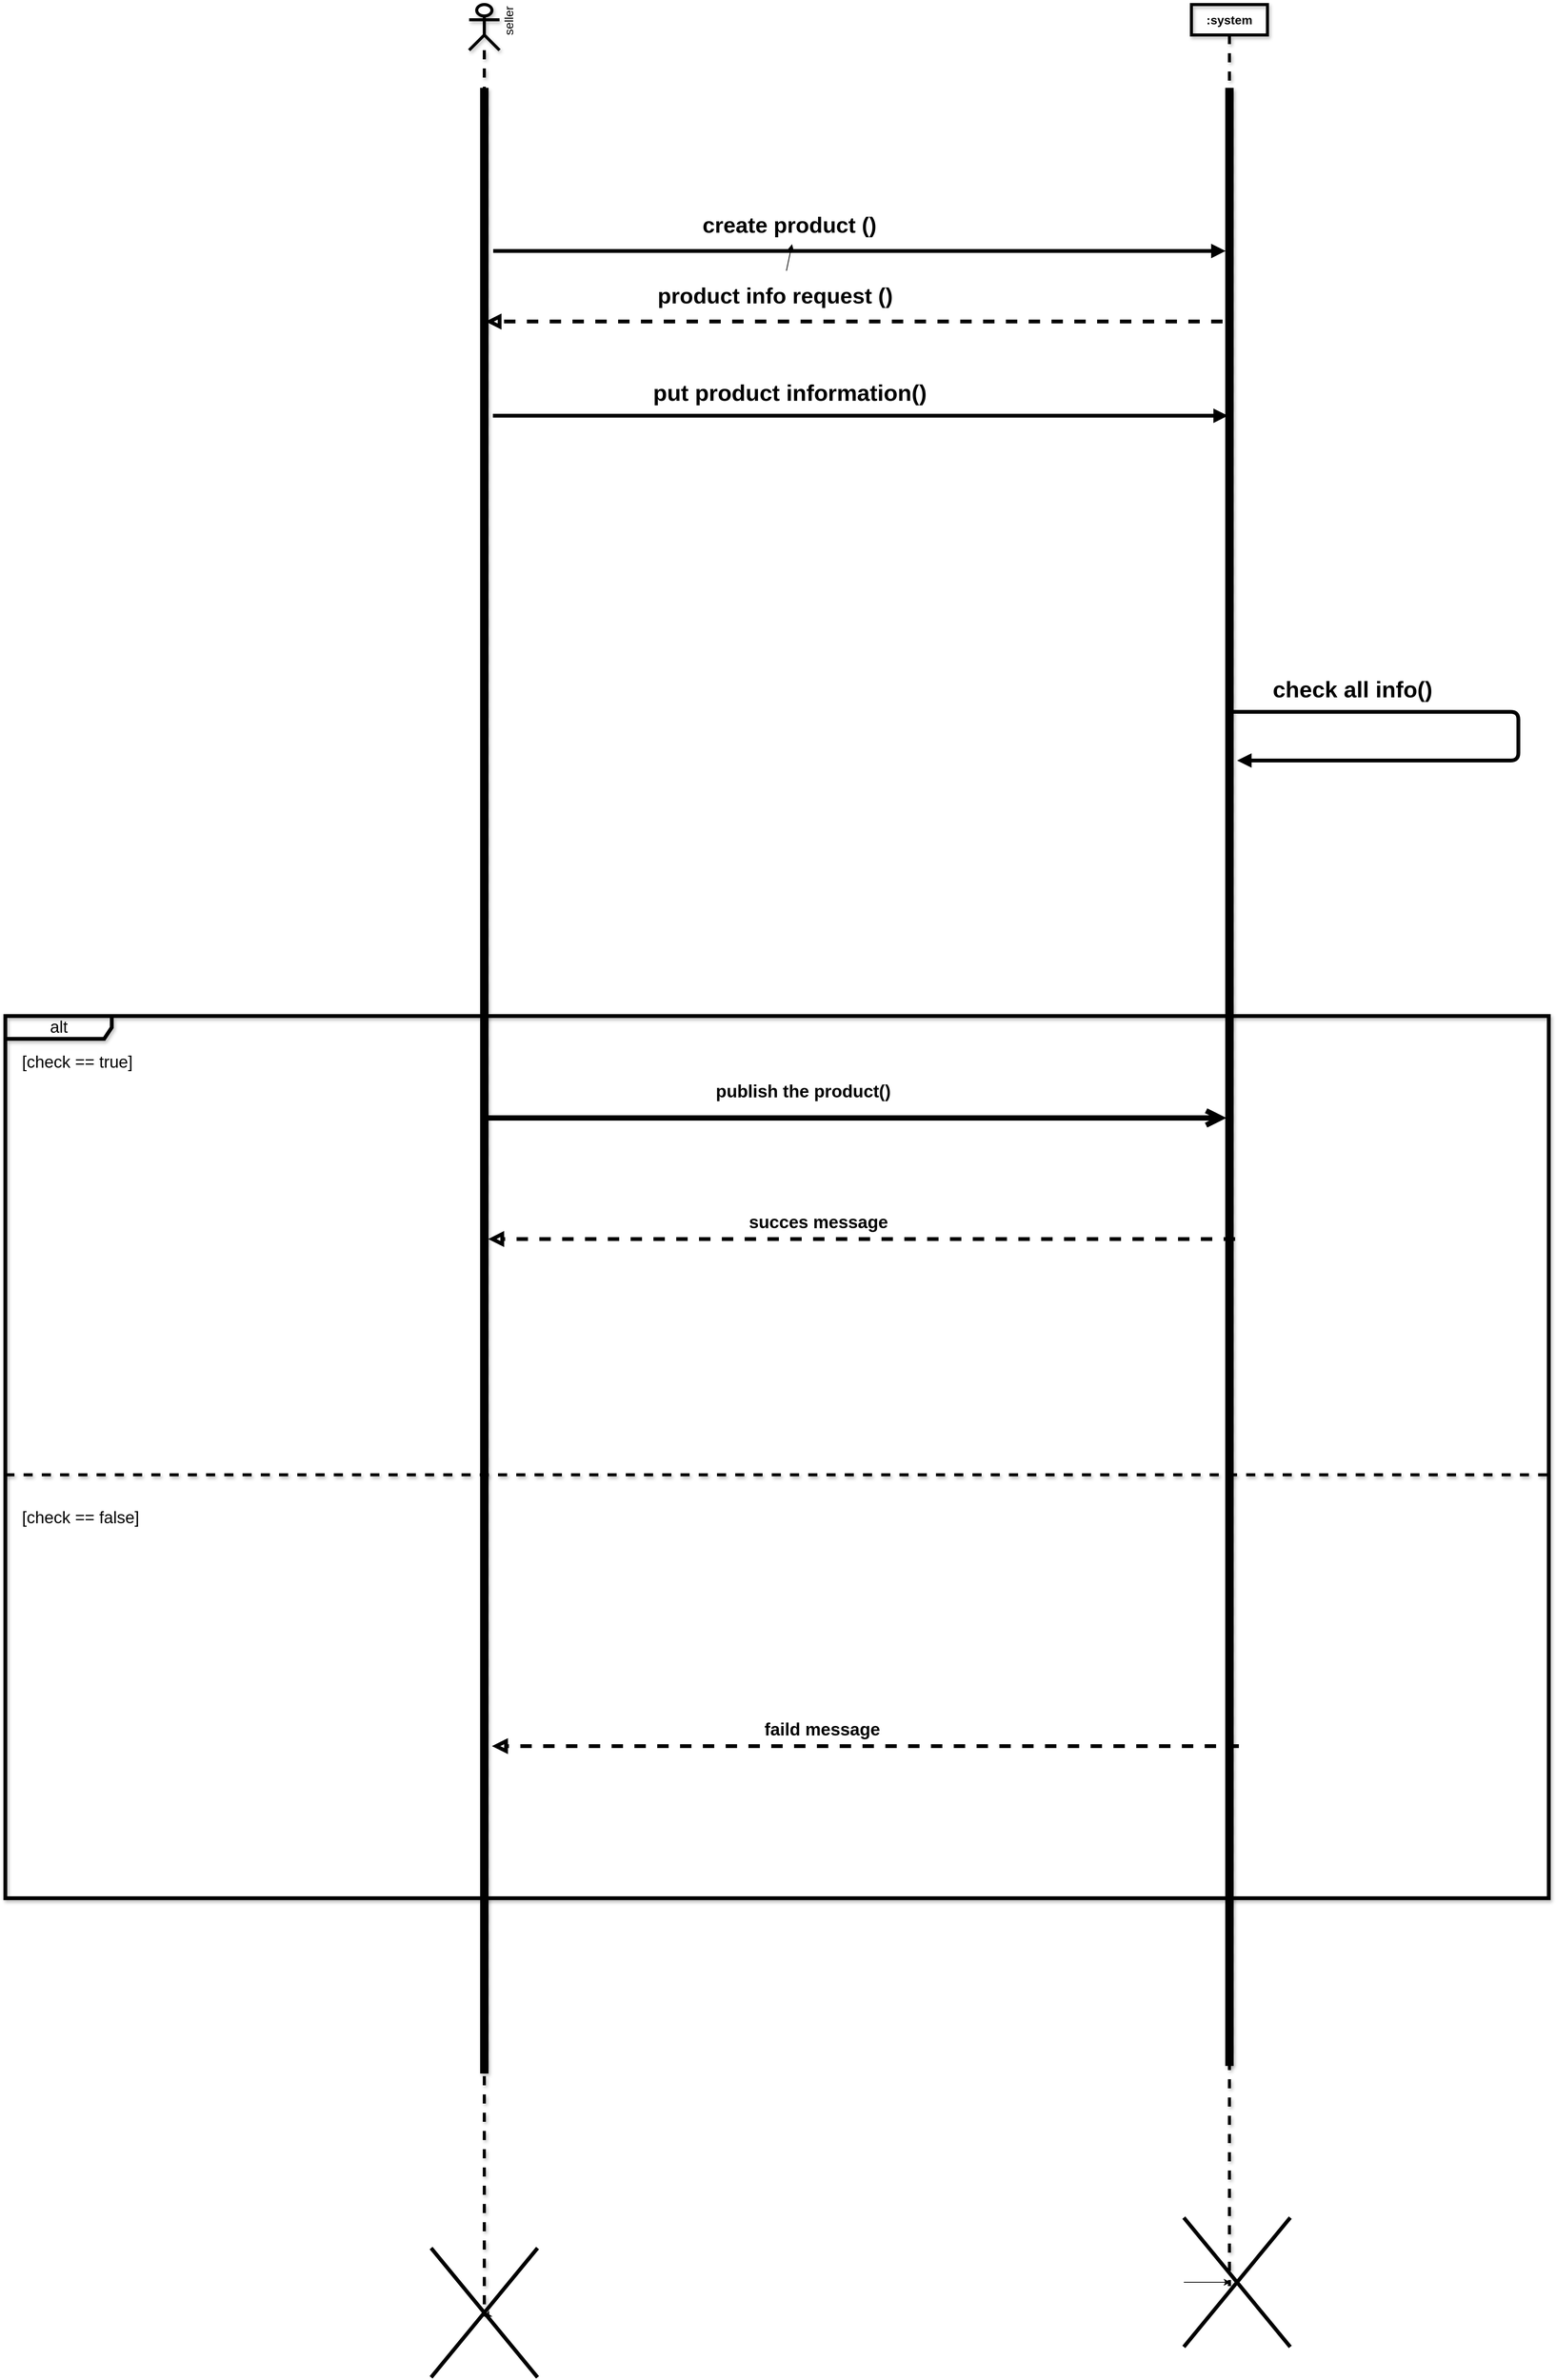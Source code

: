 <mxfile>
    <diagram id="7sC3TaXapmlUunKPtdkN" name="seller">
        <mxGraphModel dx="3580" dy="1740" grid="1" gridSize="10" guides="1" tooltips="1" connect="1" arrows="1" fold="1" page="1" pageScale="1" pageWidth="850" pageHeight="1100" background="#ffffff" math="0" shadow="0">
            <root>
                <mxCell id="0"/>
                <mxCell id="1" parent="0"/>
                <mxCell id="tsYRbzlNnHXmVLcpWTC3-1" value=":system" style="shape=umlLifeline;perimeter=lifelinePerimeter;whiteSpace=wrap;html=1;container=1;collapsible=0;recursiveResize=0;outlineConnect=0;shadow=1;strokeColor=#000000;fillColor=none;strokeWidth=4;fontSize=16;fontStyle=1;align=center;verticalAlign=middle;horizontal=1;fontColor=#000000;" parent="1" vertex="1">
                    <mxGeometry x="1000" y="80" width="100" height="3000" as="geometry"/>
                </mxCell>
                <mxCell id="tsYRbzlNnHXmVLcpWTC3-2" value="" style="html=1;points=[];perimeter=orthogonalPerimeter;shadow=1;strokeColor=#000000;fillColor=#000000;fontColor=#ffffff;" parent="tsYRbzlNnHXmVLcpWTC3-1" vertex="1">
                    <mxGeometry x="45" y="110" width="10" height="2600" as="geometry"/>
                </mxCell>
                <mxCell id="tsYRbzlNnHXmVLcpWTC3-36" value="" style="html=1;verticalAlign=bottom;labelBackgroundColor=none;endArrow=block;endFill=1;strokeWidth=5;fontSize=23;fontStyle=1;entryX=1.505;entryY=0.34;entryDx=0;entryDy=0;entryPerimeter=0;strokeColor=#000000;fontColor=#000000;" parent="tsYRbzlNnHXmVLcpWTC3-1" source="tsYRbzlNnHXmVLcpWTC3-1" target="tsYRbzlNnHXmVLcpWTC3-2" edge="1">
                    <mxGeometry x="-0.559" y="10" width="160" relative="1" as="geometry">
                        <mxPoint x="110.0" y="950" as="sourcePoint"/>
                        <mxPoint x="320" y="1000" as="targetPoint"/>
                        <mxPoint as="offset"/>
                        <Array as="points">
                            <mxPoint x="430" y="930"/>
                            <mxPoint x="430" y="994"/>
                        </Array>
                    </mxGeometry>
                </mxCell>
                <mxCell id="6" style="edgeStyle=none;html=1;entryX=0.503;entryY=0.533;entryDx=0;entryDy=0;entryPerimeter=0;" parent="1" source="tsYRbzlNnHXmVLcpWTC3-3" target="5" edge="1">
                    <mxGeometry relative="1" as="geometry"/>
                </mxCell>
                <mxCell id="tsYRbzlNnHXmVLcpWTC3-3" value="seller" style="shape=umlLifeline;participant=umlActor;perimeter=lifelinePerimeter;whiteSpace=wrap;html=1;container=1;collapsible=0;recursiveResize=0;verticalAlign=top;spacingTop=36;outlineConnect=0;shadow=1;strokeColor=#000000;strokeWidth=4;fontSize=16;fillColor=#FFFFFF;size=60;align=right;horizontal=0;fontStyle=0;fontColor=#000000;" parent="1" vertex="1">
                    <mxGeometry x="50" y="80" width="40" height="3040" as="geometry"/>
                </mxCell>
                <mxCell id="tsYRbzlNnHXmVLcpWTC3-4" value="" style="html=1;points=[];perimeter=orthogonalPerimeter;shadow=1;strokeColor=#000000;fillColor=#000000;fontColor=#ffffff;" parent="tsYRbzlNnHXmVLcpWTC3-3" vertex="1">
                    <mxGeometry x="15" y="110" width="10" height="2610" as="geometry"/>
                </mxCell>
                <mxCell id="tsYRbzlNnHXmVLcpWTC3-5" value="&amp;nbsp;" style="html=1;verticalAlign=bottom;labelBackgroundColor=none;endArrow=block;endFill=1;strokeWidth=5;fontSize=23;fontStyle=1;exitX=1.669;exitY=0.082;exitDx=0;exitDy=0;exitPerimeter=0;fontColor=#000000;strokeColor=#000000;" parent="1" source="tsYRbzlNnHXmVLcpWTC3-4" target="tsYRbzlNnHXmVLcpWTC3-2" edge="1">
                    <mxGeometry x="-0.192" y="14" width="160" relative="1" as="geometry">
                        <mxPoint x="80" y="205" as="sourcePoint"/>
                        <mxPoint x="240" y="450" as="targetPoint"/>
                        <mxPoint as="offset"/>
                    </mxGeometry>
                </mxCell>
                <mxCell id="tsYRbzlNnHXmVLcpWTC3-6" value="" style="endArrow=block;startArrow=none;endFill=0;startFill=0;endSize=8;html=1;verticalAlign=bottom;dashed=1;labelBackgroundColor=none;strokeWidth=5;fontSize=23;exitX=-0.404;exitY=0.118;exitDx=0;exitDy=0;exitPerimeter=0;strokeColor=#000000;" parent="1" source="tsYRbzlNnHXmVLcpWTC3-2" target="tsYRbzlNnHXmVLcpWTC3-3" edge="1">
                    <mxGeometry width="160" relative="1" as="geometry">
                        <mxPoint x="100" y="380" as="sourcePoint"/>
                        <mxPoint x="260" y="380" as="targetPoint"/>
                    </mxGeometry>
                </mxCell>
                <mxCell id="tsYRbzlNnHXmVLcpWTC3-8" value="" style="html=1;verticalAlign=bottom;labelBackgroundColor=none;endArrow=block;endFill=1;strokeWidth=5;fontSize=23;fontStyle=1;exitX=1.627;exitY=0.165;exitDx=0;exitDy=0;exitPerimeter=0;fontColor=#000000;strokeColor=#000000;" parent="1" source="tsYRbzlNnHXmVLcpWTC3-4" target="tsYRbzlNnHXmVLcpWTC3-1" edge="1">
                    <mxGeometry x="-0.196" y="11" width="160" relative="1" as="geometry">
                        <mxPoint x="90" y="410" as="sourcePoint"/>
                        <mxPoint x="615" y="410" as="targetPoint"/>
                        <mxPoint x="-1" as="offset"/>
                    </mxGeometry>
                </mxCell>
                <mxCell id="tsYRbzlNnHXmVLcpWTC3-30" value="" style="endArrow=block;startArrow=none;endFill=0;startFill=0;endSize=8;html=1;verticalAlign=bottom;dashed=1;labelBackgroundColor=none;strokeWidth=5;fontSize=23;fontStyle=0;exitX=1.24;exitY=0.582;exitDx=0;exitDy=0;exitPerimeter=0;strokeColor=#000000;" parent="1" source="tsYRbzlNnHXmVLcpWTC3-2" target="tsYRbzlNnHXmVLcpWTC3-4" edge="1">
                    <mxGeometry width="160" relative="1" as="geometry">
                        <mxPoint x="590" y="1790" as="sourcePoint"/>
                        <mxPoint x="150" y="1790" as="targetPoint"/>
                    </mxGeometry>
                </mxCell>
                <mxCell id="tsYRbzlNnHXmVLcpWTC3-31" value="succes message" style="edgeLabel;html=1;align=center;verticalAlign=middle;resizable=0;points=[];fontSize=23;fontStyle=1;labelBackgroundColor=none;fontColor=#000000;" parent="tsYRbzlNnHXmVLcpWTC3-30" vertex="1" connectable="0">
                    <mxGeometry x="0.249" y="-4" relative="1" as="geometry">
                        <mxPoint x="65" y="-18" as="offset"/>
                    </mxGeometry>
                </mxCell>
                <mxCell id="jBYLSRXgOzZKTjjg6GgQ-1" value="" style="endArrow=open;endFill=1;endSize=12;html=1;strokeWidth=7;fontSize=23;entryX=0.461;entryY=0.488;entryDx=0;entryDy=0;entryPerimeter=0;strokeColor=#000000;" parent="1" source="tsYRbzlNnHXmVLcpWTC3-3" target="tsYRbzlNnHXmVLcpWTC3-1" edge="1">
                    <mxGeometry width="160" relative="1" as="geometry">
                        <mxPoint x="1578" y="1645" as="sourcePoint"/>
                        <mxPoint x="460" y="1410" as="targetPoint"/>
                    </mxGeometry>
                </mxCell>
                <mxCell id="jBYLSRXgOzZKTjjg6GgQ-2" value="publish the product()" style="edgeLabel;html=1;align=center;verticalAlign=top;resizable=0;points=[];fontSize=23;fontStyle=1;labelBackgroundColor=none;fontColor=#000000;" parent="jBYLSRXgOzZKTjjg6GgQ-1" vertex="1" connectable="0">
                    <mxGeometry x="-0.125" y="7" relative="1" as="geometry">
                        <mxPoint x="-9" y="-48" as="offset"/>
                    </mxGeometry>
                </mxCell>
                <mxCell id="jBYLSRXgOzZKTjjg6GgQ-3" value="alt" style="shape=umlFrame;tabWidth=110;tabHeight=30;tabPosition=left;html=1;boundedLbl=1;labelInHeader=1;width=140;height=30;shadow=1;strokeColor=#000000;strokeWidth=5;fontSize=22;fillColor=none;verticalAlign=middle;fontColor=#000000;" parent="1" vertex="1">
                    <mxGeometry x="-560" y="1410" width="2030" height="1160" as="geometry"/>
                </mxCell>
                <mxCell id="jBYLSRXgOzZKTjjg6GgQ-4" value="[check == true]" style="text;shadow=1;strokeColor=#FFFFFF;strokeWidth=0;fontSize=22;fillColor=none;fontColor=#000000;" parent="jBYLSRXgOzZKTjjg6GgQ-3" vertex="1">
                    <mxGeometry width="100" height="20" relative="1" as="geometry">
                        <mxPoint x="20" y="40" as="offset"/>
                    </mxGeometry>
                </mxCell>
                <mxCell id="jBYLSRXgOzZKTjjg6GgQ-5" value="[check == false]" style="line;strokeWidth=4;dashed=1;labelPosition=center;verticalLabelPosition=bottom;align=left;verticalAlign=middle;spacingLeft=20;spacingTop=15;shadow=1;strokeColor=#000000;fontSize=22;fillColor=none;labelBackgroundColor=none;fontColor=#000000;" parent="jBYLSRXgOzZKTjjg6GgQ-3" vertex="1">
                    <mxGeometry y="580" width="2030.0" height="46.4" as="geometry"/>
                </mxCell>
                <mxCell id="5" value="" style="shape=umlDestroy;strokeWidth=5;strokeColor=#000000;" parent="1" vertex="1">
                    <mxGeometry y="3030" width="140" height="170" as="geometry"/>
                </mxCell>
                <mxCell id="8" style="edgeStyle=none;html=1;" parent="1" source="7" target="tsYRbzlNnHXmVLcpWTC3-1" edge="1">
                    <mxGeometry relative="1" as="geometry"/>
                </mxCell>
                <mxCell id="7" value="" style="shape=umlDestroy;strokeWidth=5;fontColor=#000000;strokeColor=#000000;" parent="1" vertex="1">
                    <mxGeometry x="990" y="2990" width="140" height="170" as="geometry"/>
                </mxCell>
                <mxCell id="5DXz8mj_7rxF5zsqq72b-13" value="&lt;span style=&quot;font-size: 29px;&quot;&gt;create product ()&lt;/span&gt;" style="text;html=1;align=left;verticalAlign=middle;resizable=0;points=[];autosize=1;strokeColor=none;fillColor=none;fontStyle=1;fontSize=29;" parent="1" vertex="1">
                    <mxGeometry x="355" y="345" width="250" height="50" as="geometry"/>
                </mxCell>
                <mxCell id="5DXz8mj_7rxF5zsqq72b-18" value="" style="edgeStyle=none;html=1;fontSize=30;" parent="1" source="5DXz8mj_7rxF5zsqq72b-15" target="5DXz8mj_7rxF5zsqq72b-13" edge="1">
                    <mxGeometry relative="1" as="geometry"/>
                </mxCell>
                <mxCell id="5DXz8mj_7rxF5zsqq72b-15" value="&lt;span style=&quot;font-size: 29px;&quot;&gt;product info request ()&lt;/span&gt;" style="text;html=1;align=left;verticalAlign=middle;resizable=0;points=[];autosize=1;strokeColor=none;fillColor=none;fontSize=35;fontStyle=1;strokeWidth=1;" parent="1" vertex="1">
                    <mxGeometry x="296" y="430" width="330" height="60" as="geometry"/>
                </mxCell>
                <mxCell id="5DXz8mj_7rxF5zsqq72b-16" value="&lt;span style=&quot;&quot;&gt;&lt;font style=&quot;font-size: 30px;&quot;&gt;put product information()&lt;/font&gt;&lt;/span&gt;" style="text;html=1;align=left;verticalAlign=middle;resizable=0;points=[];autosize=1;strokeColor=none;fillColor=none;fontStyle=1" parent="1" vertex="1">
                    <mxGeometry x="290" y="565" width="380" height="50" as="geometry"/>
                </mxCell>
                <mxCell id="5DXz8mj_7rxF5zsqq72b-17" value="&lt;span style=&quot;&quot;&gt;&lt;font style=&quot;font-size: 30px;&quot;&gt;check all info()&lt;/font&gt;&lt;/span&gt;" style="text;html=1;align=left;verticalAlign=middle;resizable=0;points=[];autosize=1;strokeColor=none;fillColor=none;fontStyle=1" parent="1" vertex="1">
                    <mxGeometry x="1105" y="955" width="230" height="50" as="geometry"/>
                </mxCell>
                <mxCell id="J6KDaLTuawAaVEyfqq8K-8" value="" style="endArrow=block;startArrow=none;endFill=0;startFill=0;endSize=8;html=1;verticalAlign=bottom;dashed=1;labelBackgroundColor=none;strokeWidth=5;fontSize=23;fontStyle=0;exitX=1.24;exitY=0.582;exitDx=0;exitDy=0;exitPerimeter=0;strokeColor=#000000;" edge="1" parent="1">
                    <mxGeometry width="160" relative="1" as="geometry">
                        <mxPoint x="1062.4" y="2370" as="sourcePoint"/>
                        <mxPoint x="80" y="2370" as="targetPoint"/>
                    </mxGeometry>
                </mxCell>
                <mxCell id="J6KDaLTuawAaVEyfqq8K-9" value="faild message" style="edgeLabel;html=1;align=center;verticalAlign=middle;resizable=0;points=[];fontSize=23;fontStyle=1;labelBackgroundColor=none;fontColor=#000000;" vertex="1" connectable="0" parent="J6KDaLTuawAaVEyfqq8K-8">
                    <mxGeometry x="0.249" y="-4" relative="1" as="geometry">
                        <mxPoint x="65" y="-18" as="offset"/>
                    </mxGeometry>
                </mxCell>
            </root>
        </mxGraphModel>
    </diagram>
    <diagram id="vK7dYKjKNnRYJeouubiI" name="client">
        <mxGraphModel dx="3034" dy="1392" grid="1" gridSize="10" guides="1" tooltips="1" connect="1" arrows="1" fold="1" page="1" pageScale="1" pageWidth="850" pageHeight="1100" background="#ffffff" math="0" shadow="0">
            <root>
                <mxCell id="0"/>
                <mxCell id="1" parent="0"/>
                <mxCell id="KZ0yqJGudfwBPYS5_S8r-1" value=":store" style="shape=umlLifeline;perimeter=lifelinePerimeter;whiteSpace=wrap;html=1;container=1;collapsible=0;recursiveResize=0;outlineConnect=0;shadow=1;strokeColor=#000000;fillColor=none;strokeWidth=3;fontSize=15;fontStyle=1;align=center;verticalAlign=middle;horizontal=1;fontColor=#000000;" parent="1" vertex="1">
                    <mxGeometry x="550" y="80" width="100" height="3060" as="geometry"/>
                </mxCell>
                <mxCell id="KZ0yqJGudfwBPYS5_S8r-2" value="" style="html=1;points=[];perimeter=orthogonalPerimeter;shadow=1;strokeColor=#000000;fillColor=#000000;fontColor=#000000;" parent="KZ0yqJGudfwBPYS5_S8r-1" vertex="1">
                    <mxGeometry x="45" y="110" width="10" height="1450" as="geometry"/>
                </mxCell>
                <mxCell id="KZ0yqJGudfwBPYS5_S8r-4" value="client" style="shape=umlLifeline;participant=umlActor;perimeter=lifelinePerimeter;whiteSpace=wrap;html=1;container=1;collapsible=0;recursiveResize=0;verticalAlign=top;spacingTop=36;outlineConnect=0;shadow=1;strokeColor=#000000;strokeWidth=3;fontSize=15;fillColor=#FFFFFF;size=60;align=right;horizontal=0;fontStyle=1;fontColor=#000000;" parent="1" vertex="1">
                    <mxGeometry x="50" y="80" width="40" height="3040" as="geometry"/>
                </mxCell>
                <mxCell id="KZ0yqJGudfwBPYS5_S8r-5" value="" style="html=1;points=[];perimeter=orthogonalPerimeter;shadow=1;strokeColor=#000000;fillColor=#000000;fontColor=#ffffff;" parent="KZ0yqJGudfwBPYS5_S8r-4" vertex="1">
                    <mxGeometry x="15" y="110" width="10" height="1460" as="geometry"/>
                </mxCell>
                <mxCell id="KZ0yqJGudfwBPYS5_S8r-10" value="enter into store" style="html=1;verticalAlign=bottom;labelBackgroundColor=none;endArrow=block;endFill=1;strokeWidth=3;fontSize=15;fontStyle=1;entryX=1.317;entryY=0.113;entryDx=0;entryDy=0;entryPerimeter=0;strokeColor=#000000;fontColor=#000000;" parent="1" source="KZ0yqJGudfwBPYS5_S8r-4" target="KZ0yqJGudfwBPYS5_S8r-2" edge="1">
                    <mxGeometry x="-0.001" y="1" width="160" relative="1" as="geometry">
                        <mxPoint x="90" y="410" as="sourcePoint"/>
                        <mxPoint x="615" y="410" as="targetPoint"/>
                        <mxPoint as="offset"/>
                    </mxGeometry>
                </mxCell>
                <mxCell id="KZ0yqJGudfwBPYS5_S8r-25" value=":product" style="shape=umlLifeline;perimeter=lifelinePerimeter;whiteSpace=wrap;html=1;container=1;collapsible=0;recursiveResize=0;outlineConnect=0;shadow=1;strokeColor=#000000;fillColor=none;strokeWidth=3;fontSize=15;fontStyle=1;align=center;verticalAlign=middle;horizontal=1;fontColor=#000000;" parent="1" vertex="1">
                    <mxGeometry x="1060" y="80" width="100" height="3060" as="geometry"/>
                </mxCell>
                <mxCell id="KZ0yqJGudfwBPYS5_S8r-26" value="" style="html=1;points=[];perimeter=orthogonalPerimeter;shadow=1;strokeColor=#000000;fillColor=#000000;fontColor=#ffffff;" parent="KZ0yqJGudfwBPYS5_S8r-25" vertex="1">
                    <mxGeometry x="45" y="110" width="10" height="820" as="geometry"/>
                </mxCell>
                <mxCell id="KZ0yqJGudfwBPYS5_S8r-3" value="get all products()" style="html=1;verticalAlign=bottom;labelBackgroundColor=none;endArrow=block;endFill=1;strokeWidth=3;fontSize=15;fontStyle=1;strokeColor=#000000;fontColor=#000000;exitX=0.968;exitY=0.144;exitDx=0;exitDy=0;exitPerimeter=0;" parent="1" source="KZ0yqJGudfwBPYS5_S8r-2" target="KZ0yqJGudfwBPYS5_S8r-25" edge="1">
                    <mxGeometry x="-0.017" y="9" width="160" relative="1" as="geometry">
                        <mxPoint x="660.0" y="1030" as="sourcePoint"/>
                        <mxPoint x="870" y="1080" as="targetPoint"/>
                        <mxPoint as="offset"/>
                        <Array as="points">
                            <mxPoint x="960" y="399"/>
                        </Array>
                    </mxGeometry>
                </mxCell>
                <mxCell id="KZ0yqJGudfwBPYS5_S8r-28" value="send product details()" style="html=1;verticalAlign=bottom;labelBackgroundColor=none;endArrow=block;endFill=1;strokeWidth=3;fontSize=15;fontStyle=1;strokeColor=#000000;fontColor=#000000;entryX=1.164;entryY=0.193;entryDx=0;entryDy=0;entryPerimeter=0;" parent="1" source="KZ0yqJGudfwBPYS5_S8r-25" target="KZ0yqJGudfwBPYS5_S8r-2" edge="1">
                    <mxGeometry x="-0.023" width="160" relative="1" as="geometry">
                        <mxPoint x="690.0" y="660.0" as="sourcePoint"/>
                        <mxPoint x="600" y="430" as="targetPoint"/>
                        <mxPoint as="offset"/>
                        <Array as="points"/>
                    </mxGeometry>
                </mxCell>
                <mxCell id="KZ0yqJGudfwBPYS5_S8r-33" value="slect size and color()" style="html=1;verticalAlign=bottom;labelBackgroundColor=none;endArrow=block;endFill=1;strokeWidth=3;fontSize=15;fontStyle=1;exitX=0.002;exitY=0.416;exitDx=0;exitDy=0;exitPerimeter=0;strokeColor=#000000;fontColor=#000000;" parent="1" source="KZ0yqJGudfwBPYS5_S8r-5" target="KZ0yqJGudfwBPYS5_S8r-25" edge="1">
                    <mxGeometry x="0.255" y="27" width="160" relative="1" as="geometry">
                        <mxPoint x="75" y="644" as="sourcePoint"/>
                        <mxPoint x="600" y="1000" as="targetPoint"/>
                        <mxPoint x="1" as="offset"/>
                    </mxGeometry>
                </mxCell>
                <mxCell id="KZ0yqJGudfwBPYS5_S8r-34" value="select quantity()" style="html=1;verticalAlign=bottom;labelBackgroundColor=none;endArrow=block;endFill=1;strokeWidth=3;fontSize=15;fontStyle=1;exitX=1.53;exitY=0.526;exitDx=0;exitDy=0;exitPerimeter=0;strokeColor=#000000;fontColor=#000000;" parent="1" source="KZ0yqJGudfwBPYS5_S8r-5" target="KZ0yqJGudfwBPYS5_S8r-25" edge="1">
                    <mxGeometry x="0.225" y="28" width="160" relative="1" as="geometry">
                        <mxPoint x="125.34" y="1071.71" as="sourcePoint"/>
                        <mxPoint x="600" y="1070" as="targetPoint"/>
                        <mxPoint as="offset"/>
                    </mxGeometry>
                </mxCell>
                <mxCell id="KZ0yqJGudfwBPYS5_S8r-35" value="ref&amp;nbsp;" style="shape=umlFrame;whiteSpace=wrap;html=1;width=120;height=30;boundedLbl=1;verticalAlign=middle;align=center;spacingLeft=5;shadow=1;strokeColor=#000000;strokeWidth=3;fontSize=15;fillColor=none;fontColor=#000000;fontStyle=1" parent="1" vertex="1">
                    <mxGeometry x="-130" y="1660" width="890" height="210" as="geometry"/>
                </mxCell>
                <mxCell id="KZ0yqJGudfwBPYS5_S8r-38" value="&lt;b&gt;&lt;i&gt;&lt;font color=&quot;#ffffff&quot;&gt;PAYMENT&lt;/font&gt;&lt;/i&gt;&lt;/b&gt;" style="text;html=1;align=center;verticalAlign=middle;resizable=0;points=[];autosize=1;strokeColor=#2D7600;fillColor=#60a917;fontSize=22;shadow=1;strokeWidth=7;fontColor=#ffffff;" parent="1" vertex="1">
                    <mxGeometry x="300" y="1730" width="130" height="40" as="geometry"/>
                </mxCell>
                <mxCell id="1vGM67PVZ_COMCznue2t-1" value="display product details()" style="html=1;verticalAlign=bottom;labelBackgroundColor=none;endArrow=block;endFill=1;strokeWidth=3;fontSize=15;fontStyle=1;strokeColor=#000000;fontColor=#000000;entryX=0.609;entryY=0.197;entryDx=0;entryDy=0;entryPerimeter=0;" parent="1" source="KZ0yqJGudfwBPYS5_S8r-1" target="KZ0yqJGudfwBPYS5_S8r-4" edge="1">
                    <mxGeometry x="0.0" y="-13" width="160" relative="1" as="geometry">
                        <mxPoint x="583.44" y="600.0" as="sourcePoint"/>
                        <mxPoint x="70" y="600" as="targetPoint"/>
                        <mxPoint x="1" as="offset"/>
                        <Array as="points"/>
                    </mxGeometry>
                </mxCell>
                <mxCell id="1vGM67PVZ_COMCznue2t-2" value="select product()" style="html=1;verticalAlign=bottom;labelBackgroundColor=none;endArrow=block;endFill=1;strokeWidth=3;fontSize=15;fontStyle=1;strokeColor=#000000;fontColor=#000000;exitX=1.32;exitY=0.272;exitDx=0;exitDy=0;exitPerimeter=0;" parent="1" source="KZ0yqJGudfwBPYS5_S8r-5" target="KZ0yqJGudfwBPYS5_S8r-1" edge="1">
                    <mxGeometry x="-0.018" y="9" width="160" relative="1" as="geometry">
                        <mxPoint x="134.49" y="450.2" as="sourcePoint"/>
                        <mxPoint x="590" y="510" as="targetPoint"/>
                        <mxPoint as="offset"/>
                        <Array as="points">
                            <mxPoint x="360" y="587"/>
                            <mxPoint x="470" y="587"/>
                            <mxPoint x="520" y="587"/>
                        </Array>
                    </mxGeometry>
                </mxCell>
                <mxCell id="1vGM67PVZ_COMCznue2t-5" value=":cart" style="shape=umlLifeline;perimeter=lifelinePerimeter;whiteSpace=wrap;html=1;container=1;collapsible=0;recursiveResize=0;outlineConnect=0;shadow=1;strokeColor=#000000;fillColor=none;strokeWidth=3;fontSize=15;fontStyle=1;align=center;verticalAlign=middle;horizontal=1;fontColor=#000000;" parent="1" vertex="1">
                    <mxGeometry x="1460" y="1260" width="100" height="3060" as="geometry"/>
                </mxCell>
                <mxCell id="1vGM67PVZ_COMCznue2t-7" value="" style="endArrow=open;endFill=1;endSize=12;html=1;strokeWidth=3;fontSize=15;entryX=0.386;entryY=0.011;entryDx=0;entryDy=0;entryPerimeter=0;strokeColor=#000000;fontColor=default;fontStyle=1;labelBackgroundColor=none;exitX=0.5;exitY=0.753;exitDx=0;exitDy=0;exitPerimeter=0;" parent="1" source="KZ0yqJGudfwBPYS5_S8r-5" target="1vGM67PVZ_COMCznue2t-5" edge="1">
                    <mxGeometry width="160" relative="1" as="geometry">
                        <mxPoint x="760.0" y="1250" as="sourcePoint"/>
                        <mxPoint x="1294.15" y="1250" as="targetPoint"/>
                        <Array as="points">
                            <mxPoint x="810" y="1290"/>
                        </Array>
                    </mxGeometry>
                </mxCell>
                <mxCell id="1vGM67PVZ_COMCznue2t-8" value="add_to_cart()" style="edgeLabel;html=1;align=center;verticalAlign=top;resizable=0;points=[];fontSize=23;fontStyle=1;labelBackgroundColor=none;fontColor=#000000;" parent="1vGM67PVZ_COMCznue2t-7" vertex="1" connectable="0">
                    <mxGeometry x="-0.125" y="7" relative="1" as="geometry">
                        <mxPoint x="-9" y="-48" as="offset"/>
                    </mxGeometry>
                </mxCell>
                <mxCell id="KEG5MlROYQnBB6G4tB2X-3" style="edgeStyle=none;html=1;" parent="1" source="KEG5MlROYQnBB6G4tB2X-2" target="KZ0yqJGudfwBPYS5_S8r-4" edge="1">
                    <mxGeometry relative="1" as="geometry"/>
                </mxCell>
                <mxCell id="KEG5MlROYQnBB6G4tB2X-2" value="" style="shape=umlDestroy;labelBackgroundColor=none;strokeWidth=5;strokeColor=#000000;" parent="1" vertex="1">
                    <mxGeometry x="19.5" y="3070" width="101" height="110" as="geometry"/>
                </mxCell>
                <mxCell id="KEG5MlROYQnBB6G4tB2X-5" style="edgeStyle=none;html=1;" parent="1" source="KEG5MlROYQnBB6G4tB2X-4" target="KZ0yqJGudfwBPYS5_S8r-1" edge="1">
                    <mxGeometry relative="1" as="geometry"/>
                </mxCell>
                <mxCell id="KEG5MlROYQnBB6G4tB2X-4" value="" style="shape=umlDestroy;labelBackgroundColor=none;strokeWidth=5;strokeColor=#000000;" parent="1" vertex="1">
                    <mxGeometry x="550" y="3080" width="101" height="110" as="geometry"/>
                </mxCell>
                <mxCell id="KEG5MlROYQnBB6G4tB2X-7" style="edgeStyle=none;html=1;" parent="1" source="KEG5MlROYQnBB6G4tB2X-6" target="KZ0yqJGudfwBPYS5_S8r-25" edge="1">
                    <mxGeometry relative="1" as="geometry"/>
                </mxCell>
                <mxCell id="KEG5MlROYQnBB6G4tB2X-6" value="" style="shape=umlDestroy;labelBackgroundColor=none;strokeWidth=5;strokeColor=#000000;" parent="1" vertex="1">
                    <mxGeometry x="1059" y="3090" width="101" height="110" as="geometry"/>
                </mxCell>
                <mxCell id="SkqKDXIxQev4R_yAEOWj-2" value="display products()" style="html=1;verticalAlign=bottom;labelBackgroundColor=none;endArrow=block;endFill=1;strokeWidth=3;fontSize=15;fontStyle=1;strokeColor=#000000;fontColor=#000000;" parent="1" target="KZ0yqJGudfwBPYS5_S8r-5" edge="1">
                    <mxGeometry x="-0.023" width="160" relative="1" as="geometry">
                        <mxPoint x="590" y="510" as="sourcePoint"/>
                        <mxPoint x="140.0" y="500" as="targetPoint"/>
                        <mxPoint as="offset"/>
                        <Array as="points"/>
                    </mxGeometry>
                </mxCell>
                <mxCell id="QLRLyBiZxDbNAmYWSd45-1" value="opt" style="shape=umlFrame;whiteSpace=wrap;html=1;width=120;height=30;boundedLbl=1;verticalAlign=middle;align=center;spacingLeft=5;shadow=1;strokeColor=#000000;strokeWidth=3;fontSize=15;fillColor=none;fontColor=#000000;fontStyle=1" vertex="1" parent="1">
                    <mxGeometry x="-130" y="1390" width="890" height="210" as="geometry"/>
                </mxCell>
                <mxCell id="QLRLyBiZxDbNAmYWSd45-2" value="&lt;font color=&quot;#ffffff&quot;&gt;&lt;b&gt;&lt;i&gt;cancel&lt;/i&gt;&lt;/b&gt;&lt;/font&gt;" style="text;html=1;align=center;verticalAlign=middle;resizable=0;points=[];autosize=1;strokeColor=#FF0000;fillColor=#FF0000;fontSize=22;shadow=1;strokeWidth=7;" vertex="1" parent="1">
                    <mxGeometry x="300" y="1490" width="90" height="40" as="geometry"/>
                </mxCell>
            </root>
        </mxGraphModel>
    </diagram>
    <diagram id="mtMGCImK41w4a9d2hvkT" name="admin">
        <mxGraphModel dx="3580" dy="1740" grid="1" gridSize="10" guides="1" tooltips="1" connect="1" arrows="1" fold="1" page="1" pageScale="1" pageWidth="850" pageHeight="1100" background="#ffffff" math="0" shadow="0">
            <root>
                <mxCell id="0"/>
                <mxCell id="1" parent="0"/>
                <mxCell id="99Mg99ErRQamuTcjc8dZ-1" value=":system" style="shape=umlLifeline;perimeter=lifelinePerimeter;whiteSpace=wrap;html=1;container=1;collapsible=0;recursiveResize=0;outlineConnect=0;shadow=1;strokeColor=#000000;fillColor=none;strokeWidth=4;fontSize=16;fontStyle=1;align=center;verticalAlign=middle;horizontal=1;fontColor=#000000;" parent="1" vertex="1">
                    <mxGeometry x="800" y="80" width="100" height="3060" as="geometry"/>
                </mxCell>
                <mxCell id="99Mg99ErRQamuTcjc8dZ-2" value="" style="html=1;points=[];perimeter=orthogonalPerimeter;shadow=1;strokeColor=#000000;fillColor=#000000;fontColor=#ffffff;" parent="99Mg99ErRQamuTcjc8dZ-1" vertex="1">
                    <mxGeometry x="45" y="110" width="10" height="2600" as="geometry"/>
                </mxCell>
                <mxCell id="99Mg99ErRQamuTcjc8dZ-10" value="seller" style="shape=umlLifeline;participant=umlActor;perimeter=lifelinePerimeter;whiteSpace=wrap;html=1;container=1;collapsible=0;recursiveResize=0;verticalAlign=top;spacingTop=36;outlineConnect=0;shadow=1;strokeColor=#000000;strokeWidth=4;fontSize=16;fillColor=#FFFFFF;size=60;align=right;horizontal=0;fontStyle=0;fontColor=#000000;" parent="1" vertex="1">
                    <mxGeometry x="60" y="80" width="40" height="3040" as="geometry"/>
                </mxCell>
                <mxCell id="99Mg99ErRQamuTcjc8dZ-11" value="" style="html=1;points=[];perimeter=orthogonalPerimeter;shadow=1;strokeColor=#000000;fillColor=#000000;fontColor=#000000;" parent="99Mg99ErRQamuTcjc8dZ-10" vertex="1">
                    <mxGeometry x="15" y="110" width="10" height="2610" as="geometry"/>
                </mxCell>
                <mxCell id="99Mg99ErRQamuTcjc8dZ-12" value="create account ()" style="html=1;verticalAlign=bottom;labelBackgroundColor=none;endArrow=block;endFill=1;strokeWidth=5;fontSize=23;fontStyle=1;strokeColor=#000000;fontColor=#000000;" parent="1" target="99Mg99ErRQamuTcjc8dZ-2" edge="1">
                    <mxGeometry width="160" relative="1" as="geometry">
                        <mxPoint x="80" y="205" as="sourcePoint"/>
                        <mxPoint x="240" y="450" as="targetPoint"/>
                    </mxGeometry>
                </mxCell>
                <mxCell id="99Mg99ErRQamuTcjc8dZ-13" value="" style="endArrow=block;startArrow=none;endFill=0;startFill=0;endSize=8;html=1;verticalAlign=bottom;dashed=1;labelBackgroundColor=none;strokeWidth=5;fontSize=23;exitX=-0.404;exitY=0.118;exitDx=0;exitDy=0;exitPerimeter=0;strokeColor=#000000;" parent="1" source="99Mg99ErRQamuTcjc8dZ-2" target="99Mg99ErRQamuTcjc8dZ-10" edge="1">
                    <mxGeometry width="160" relative="1" as="geometry">
                        <mxPoint x="100" y="380" as="sourcePoint"/>
                        <mxPoint x="260" y="380" as="targetPoint"/>
                    </mxGeometry>
                </mxCell>
                <mxCell id="99Mg99ErRQamuTcjc8dZ-14" value="informations&amp;nbsp;request" style="edgeLabel;html=1;align=center;verticalAlign=middle;resizable=0;points=[];fontSize=23;fontStyle=1;labelBackgroundColor=none;fontColor=#000000;" parent="99Mg99ErRQamuTcjc8dZ-13" vertex="1" connectable="0">
                    <mxGeometry x="0.249" y="-4" relative="1" as="geometry">
                        <mxPoint x="54" y="-33" as="offset"/>
                    </mxGeometry>
                </mxCell>
                <mxCell id="99Mg99ErRQamuTcjc8dZ-16" value="put seller information()" style="html=1;verticalAlign=bottom;labelBackgroundColor=none;endArrow=block;endFill=1;strokeWidth=5;fontSize=23;fontStyle=1;exitX=1.627;exitY=0.165;exitDx=0;exitDy=0;exitPerimeter=0;strokeColor=#000000;fontColor=#000000;" parent="1" source="99Mg99ErRQamuTcjc8dZ-11" target="99Mg99ErRQamuTcjc8dZ-1" edge="1">
                    <mxGeometry x="-0.001" y="1" width="160" relative="1" as="geometry">
                        <mxPoint x="90" y="410" as="sourcePoint"/>
                        <mxPoint x="615" y="410" as="targetPoint"/>
                        <mxPoint as="offset"/>
                    </mxGeometry>
                </mxCell>
                <mxCell id="99Mg99ErRQamuTcjc8dZ-17" value="" style="endArrow=block;startArrow=none;endFill=0;startFill=0;endSize=8;html=1;verticalAlign=bottom;dashed=1;labelBackgroundColor=none;strokeWidth=5;fontSize=23;fontStyle=0;entryX=1.021;entryY=0.247;entryDx=0;entryDy=0;entryPerimeter=0;strokeColor=#000000;" parent="1" source="99Mg99ErRQamuTcjc8dZ-1" target="99Mg99ErRQamuTcjc8dZ-11" edge="1">
                    <mxGeometry width="160" relative="1" as="geometry">
                        <mxPoint x="580.78" y="490.0" as="sourcePoint"/>
                        <mxPoint x="190" y="515" as="targetPoint"/>
                    </mxGeometry>
                </mxCell>
                <mxCell id="99Mg99ErRQamuTcjc8dZ-18" value="register commercial request" style="edgeLabel;html=1;align=center;verticalAlign=middle;resizable=0;points=[];fontSize=23;fontStyle=1;labelBackgroundColor=none;fontColor=#000000;" parent="99Mg99ErRQamuTcjc8dZ-17" vertex="1" connectable="0">
                    <mxGeometry x="0.249" y="-4" relative="1" as="geometry">
                        <mxPoint x="79" y="-31" as="offset"/>
                    </mxGeometry>
                </mxCell>
                <mxCell id="99Mg99ErRQamuTcjc8dZ-19" value="put commercial register()" style="html=1;verticalAlign=bottom;labelBackgroundColor=none;endArrow=block;endFill=1;strokeWidth=5;fontSize=23;fontStyle=1;exitX=1.782;exitY=0.291;exitDx=0;exitDy=0;exitPerimeter=0;strokeColor=#000000;fontColor=#000000;" parent="1" source="99Mg99ErRQamuTcjc8dZ-11" target="99Mg99ErRQamuTcjc8dZ-1" edge="1">
                    <mxGeometry x="-0.004" y="1" width="160" relative="1" as="geometry">
                        <mxPoint x="70" y="590" as="sourcePoint"/>
                        <mxPoint x="543.81" y="590.0" as="targetPoint"/>
                        <mxPoint as="offset"/>
                    </mxGeometry>
                </mxCell>
                <mxCell id="99Mg99ErRQamuTcjc8dZ-20" value="" style="endArrow=block;startArrow=none;endFill=0;startFill=0;endSize=8;html=1;verticalAlign=bottom;dashed=1;labelBackgroundColor=none;strokeWidth=5;fontSize=23;fontStyle=0;exitX=1.136;exitY=0.485;exitDx=0;exitDy=0;exitPerimeter=0;strokeColor=#000000;" parent="1" source="99Mg99ErRQamuTcjc8dZ-2" target="99Mg99ErRQamuTcjc8dZ-11" edge="1">
                    <mxGeometry width="160" relative="1" as="geometry">
                        <mxPoint x="600" y="760" as="sourcePoint"/>
                        <mxPoint x="90.002" y="640.0" as="targetPoint"/>
                    </mxGeometry>
                </mxCell>
                <mxCell id="99Mg99ErRQamuTcjc8dZ-21" value="succes message" style="edgeLabel;html=1;align=center;verticalAlign=middle;resizable=0;points=[];fontSize=23;fontStyle=1;labelBackgroundColor=none;fontColor=#000000;" parent="99Mg99ErRQamuTcjc8dZ-20" vertex="1" connectable="0">
                    <mxGeometry x="0.249" y="-4" relative="1" as="geometry">
                        <mxPoint x="65" y="-18" as="offset"/>
                    </mxGeometry>
                </mxCell>
                <mxCell id="lc2UdTfNEh1R5AhTfcIT-7" value="admin" style="shape=umlLifeline;participant=umlActor;perimeter=lifelinePerimeter;whiteSpace=wrap;html=1;container=1;collapsible=0;recursiveResize=0;verticalAlign=top;spacingTop=36;outlineConnect=0;shadow=1;strokeColor=#000000;strokeWidth=4;fontSize=16;fillColor=#000000;size=60;align=right;horizontal=0;fontStyle=0;fontColor=#000000;" parent="1" vertex="1">
                    <mxGeometry x="1560" y="100" width="40" height="3090" as="geometry"/>
                </mxCell>
                <mxCell id="lc2UdTfNEh1R5AhTfcIT-8" value="" style="html=1;points=[];perimeter=orthogonalPerimeter;shadow=1;strokeColor=#000000;fillColor=#000000;fontColor=#ffffff;" parent="lc2UdTfNEh1R5AhTfcIT-7" vertex="1">
                    <mxGeometry x="15" y="780" width="10" height="2220" as="geometry"/>
                </mxCell>
                <mxCell id="lc2UdTfNEh1R5AhTfcIT-10" value="" style="endArrow=open;endFill=1;endSize=12;html=1;strokeWidth=7;fontSize=23;entryX=1.801;entryY=0.317;entryDx=0;entryDy=0;entryPerimeter=0;strokeColor=#000000;" parent="1" source="lc2UdTfNEh1R5AhTfcIT-8" target="99Mg99ErRQamuTcjc8dZ-2" edge="1">
                    <mxGeometry width="160" relative="1" as="geometry">
                        <mxPoint x="1550" y="920.0" as="sourcePoint"/>
                        <mxPoint x="1230.73" y="952.73" as="targetPoint"/>
                    </mxGeometry>
                </mxCell>
                <mxCell id="lc2UdTfNEh1R5AhTfcIT-11" value="get sellers()" style="edgeLabel;html=1;align=center;verticalAlign=top;resizable=0;points=[];fontSize=23;fontStyle=1;labelBackgroundColor=none;fontColor=#000000;" parent="lc2UdTfNEh1R5AhTfcIT-10" vertex="1" connectable="0">
                    <mxGeometry x="-0.125" y="7" relative="1" as="geometry">
                        <mxPoint x="-9" y="-48" as="offset"/>
                    </mxGeometry>
                </mxCell>
                <mxCell id="lc2UdTfNEh1R5AhTfcIT-15" value="" style="endArrow=block;startArrow=none;endFill=0;startFill=0;endSize=8;html=1;verticalAlign=bottom;dashed=1;labelBackgroundColor=none;strokeWidth=5;fontSize=23;fontStyle=0;fontColor=#000000;strokeColor=#000000;entryX=0.134;entryY=0.087;entryDx=0;entryDy=0;entryPerimeter=0;" parent="1" edge="1">
                    <mxGeometry width="160" relative="1" as="geometry">
                        <mxPoint x="898.66" y="1200.0" as="sourcePoint"/>
                        <mxPoint x="1575.0" y="1200.0" as="targetPoint"/>
                    </mxGeometry>
                </mxCell>
                <mxCell id="lc2UdTfNEh1R5AhTfcIT-16" value="sellers information" style="edgeLabel;html=1;align=center;verticalAlign=middle;resizable=0;points=[];fontSize=23;fontStyle=1;labelBackgroundColor=none;fontColor=#000000;" parent="lc2UdTfNEh1R5AhTfcIT-15" vertex="1" connectable="0">
                    <mxGeometry x="0.249" y="-4" relative="1" as="geometry">
                        <mxPoint x="-45" y="-30" as="offset"/>
                    </mxGeometry>
                </mxCell>
                <mxCell id="lc2UdTfNEh1R5AhTfcIT-31" value="" style="endArrow=open;endFill=1;endSize=12;html=1;strokeWidth=7;fontSize=23;strokeColor=#000000;" parent="1" source="lc2UdTfNEh1R5AhTfcIT-7" target="99Mg99ErRQamuTcjc8dZ-1" edge="1">
                    <mxGeometry width="160" relative="1" as="geometry">
                        <mxPoint x="1459.27" y="1800.0" as="sourcePoint"/>
                        <mxPoint x="940" y="1800.0" as="targetPoint"/>
                    </mxGeometry>
                </mxCell>
                <mxCell id="lc2UdTfNEh1R5AhTfcIT-32" value="accept seller ()" style="edgeLabel;html=1;align=center;verticalAlign=top;resizable=0;points=[];fontSize=23;fontStyle=1;labelBackgroundColor=none;fontColor=#000000;" parent="lc2UdTfNEh1R5AhTfcIT-31" vertex="1" connectable="0">
                    <mxGeometry x="-0.125" y="7" relative="1" as="geometry">
                        <mxPoint x="-9" y="-48" as="offset"/>
                    </mxGeometry>
                </mxCell>
                <mxCell id="lc2UdTfNEh1R5AhTfcIT-33" value="" style="endArrow=block;startArrow=none;endFill=0;startFill=0;endSize=8;html=1;verticalAlign=bottom;dashed=1;labelBackgroundColor=none;strokeWidth=5;fontSize=23;fontStyle=0;strokeColor=#000000;" parent="1" target="99Mg99ErRQamuTcjc8dZ-10" edge="1">
                    <mxGeometry width="160" relative="1" as="geometry">
                        <mxPoint x="840" y="1960" as="sourcePoint"/>
                        <mxPoint x="150" y="1790" as="targetPoint"/>
                    </mxGeometry>
                </mxCell>
                <mxCell id="lc2UdTfNEh1R5AhTfcIT-34" value="accept message" style="edgeLabel;html=1;align=center;verticalAlign=middle;resizable=0;points=[];fontSize=23;fontStyle=1;labelBackgroundColor=none;fontColor=#000000;" parent="lc2UdTfNEh1R5AhTfcIT-33" vertex="1" connectable="0">
                    <mxGeometry x="0.249" y="-4" relative="1" as="geometry">
                        <mxPoint x="65" y="-18" as="offset"/>
                    </mxGeometry>
                </mxCell>
                <mxCell id="lc2UdTfNEh1R5AhTfcIT-35" value="" style="endArrow=open;endFill=1;endSize=12;html=1;strokeWidth=7;fontSize=23;strokeColor=#000000;" parent="1" target="99Mg99ErRQamuTcjc8dZ-1" edge="1">
                    <mxGeometry width="160" relative="1" as="geometry">
                        <mxPoint x="1570" y="2620" as="sourcePoint"/>
                        <mxPoint x="710" y="2620" as="targetPoint"/>
                    </mxGeometry>
                </mxCell>
                <mxCell id="lc2UdTfNEh1R5AhTfcIT-36" value="regect seller()" style="edgeLabel;html=1;align=center;verticalAlign=top;resizable=0;points=[];fontSize=23;fontStyle=1;labelBackgroundColor=none;fontColor=#000000;" parent="lc2UdTfNEh1R5AhTfcIT-35" vertex="1" connectable="0">
                    <mxGeometry x="-0.125" y="7" relative="1" as="geometry">
                        <mxPoint x="-9" y="-48" as="offset"/>
                    </mxGeometry>
                </mxCell>
                <mxCell id="lc2UdTfNEh1R5AhTfcIT-37" value="" style="endArrow=block;startArrow=none;endFill=0;startFill=0;endSize=8;html=1;verticalAlign=bottom;dashed=1;labelBackgroundColor=none;strokeWidth=5;fontSize=23;fontStyle=0;strokeColor=#000000;" parent="1" target="99Mg99ErRQamuTcjc8dZ-10" edge="1">
                    <mxGeometry width="160" relative="1" as="geometry">
                        <mxPoint x="840" y="2730" as="sourcePoint"/>
                        <mxPoint x="131" y="2740" as="targetPoint"/>
                    </mxGeometry>
                </mxCell>
                <mxCell id="lc2UdTfNEh1R5AhTfcIT-38" value="regect message" style="edgeLabel;html=1;align=center;verticalAlign=middle;resizable=0;points=[];fontSize=23;fontStyle=1;labelBackgroundColor=none;fontColor=#000000;" parent="lc2UdTfNEh1R5AhTfcIT-37" vertex="1" connectable="0">
                    <mxGeometry x="0.249" y="-4" relative="1" as="geometry">
                        <mxPoint x="65" y="-18" as="offset"/>
                    </mxGeometry>
                </mxCell>
                <mxCell id="4bRJ5E6ldIPCeEeyod7t-2" style="edgeStyle=none;html=1;" parent="1" source="4bRJ5E6ldIPCeEeyod7t-1" target="99Mg99ErRQamuTcjc8dZ-10" edge="1">
                    <mxGeometry relative="1" as="geometry"/>
                </mxCell>
                <mxCell id="4bRJ5E6ldIPCeEeyod7t-1" value="" style="shape=umlDestroy;labelBackgroundColor=none;strokeWidth=5;strokeColor=#000000;" parent="1" vertex="1">
                    <mxGeometry x="20" y="3070" width="100" height="100" as="geometry"/>
                </mxCell>
                <mxCell id="4bRJ5E6ldIPCeEeyod7t-4" style="edgeStyle=none;html=1;" parent="1" source="4bRJ5E6ldIPCeEeyod7t-3" target="99Mg99ErRQamuTcjc8dZ-1" edge="1">
                    <mxGeometry relative="1" as="geometry"/>
                </mxCell>
                <mxCell id="4bRJ5E6ldIPCeEeyod7t-3" value="" style="shape=umlDestroy;labelBackgroundColor=none;strokeWidth=5;strokeColor=#000000;" parent="1" vertex="1">
                    <mxGeometry x="800" y="3090" width="100" height="100" as="geometry"/>
                </mxCell>
                <mxCell id="4bRJ5E6ldIPCeEeyod7t-6" style="edgeStyle=none;html=1;" parent="1" source="4bRJ5E6ldIPCeEeyod7t-5" target="lc2UdTfNEh1R5AhTfcIT-7" edge="1">
                    <mxGeometry relative="1" as="geometry"/>
                </mxCell>
                <mxCell id="4bRJ5E6ldIPCeEeyod7t-5" value="" style="shape=umlDestroy;labelBackgroundColor=none;strokeWidth=5;strokeColor=#000000;" parent="1" vertex="1">
                    <mxGeometry x="1530" y="3150" width="100" height="100" as="geometry"/>
                </mxCell>
                <mxCell id="xASMGx2bzgfmpAEX4HV3-1" value="alt" style="shape=umlFrame;tabWidth=110;tabHeight=30;tabPosition=left;html=1;boundedLbl=1;labelInHeader=1;width=140;height=30;shadow=1;strokeColor=#000000;strokeWidth=3;fontSize=15;fillColor=none;verticalAlign=middle;fontColor=#000000;fontStyle=1" vertex="1" parent="1">
                    <mxGeometry x="-660" y="1820" width="2320" height="1160" as="geometry"/>
                </mxCell>
                <mxCell id="xASMGx2bzgfmpAEX4HV3-2" value="[accept]" style="text;shadow=1;strokeColor=#000000;strokeWidth=3;fontSize=15;fillColor=none;fontColor=#000000;fontStyle=1" vertex="1" parent="xASMGx2bzgfmpAEX4HV3-1">
                    <mxGeometry width="100" height="30" relative="1" as="geometry">
                        <mxPoint x="20" y="40" as="offset"/>
                    </mxGeometry>
                </mxCell>
                <mxCell id="xASMGx2bzgfmpAEX4HV3-3" value="[regect]" style="line;strokeWidth=4;dashed=1;labelPosition=center;verticalLabelPosition=bottom;align=left;verticalAlign=middle;spacingLeft=20;spacingTop=15;shadow=1;strokeColor=#000000;fontSize=22;fillColor=none;labelBackgroundColor=none;fontColor=#000000;" vertex="1" parent="xASMGx2bzgfmpAEX4HV3-1">
                    <mxGeometry y="580" width="2320" height="46.4" as="geometry"/>
                </mxCell>
            </root>
        </mxGraphModel>
    </diagram>
</mxfile>
